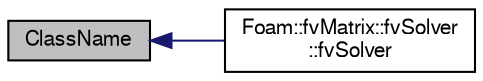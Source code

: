 digraph "ClassName"
{
  bgcolor="transparent";
  edge [fontname="FreeSans",fontsize="10",labelfontname="FreeSans",labelfontsize="10"];
  node [fontname="FreeSans",fontsize="10",shape=record];
  rankdir="LR";
  Node1713 [label="ClassName",height=0.2,width=0.4,color="black", fillcolor="grey75", style="filled", fontcolor="black"];
  Node1713 -> Node1714 [dir="back",color="midnightblue",fontsize="10",style="solid",fontname="FreeSans"];
  Node1714 [label="Foam::fvMatrix::fvSolver\l::fvSolver",height=0.2,width=0.4,color="black",URL="$a22622.html#a92b865816ed479944b1e4b3f61cf6f78"];
}
